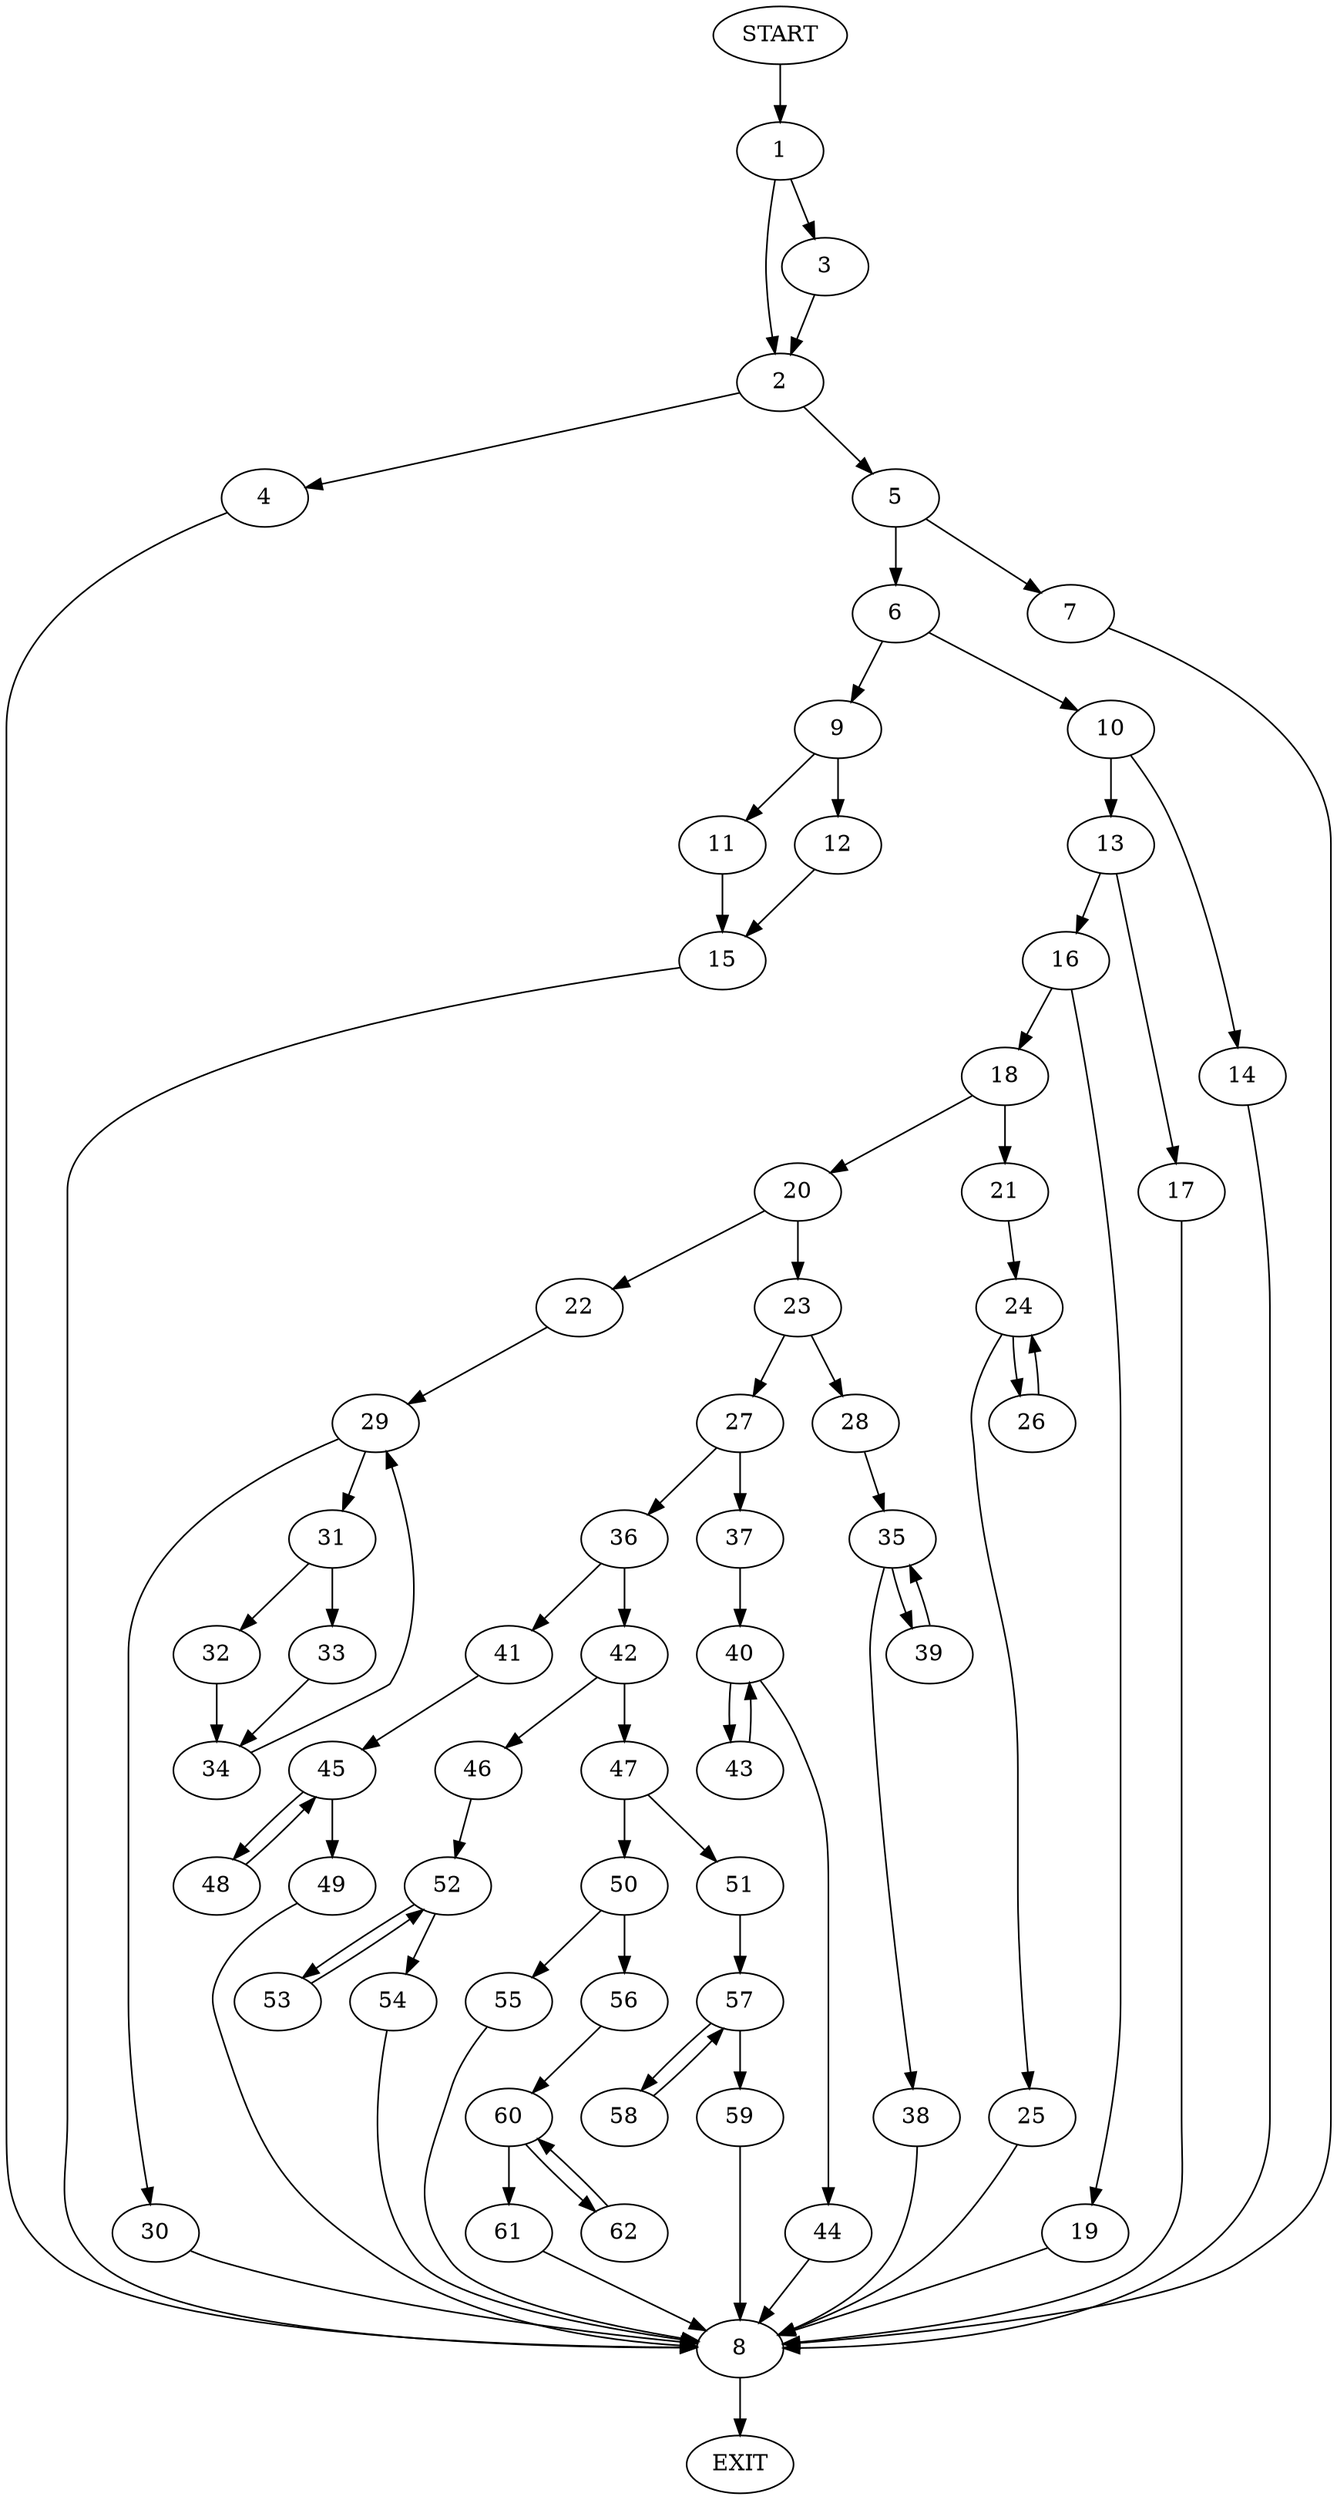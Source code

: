 digraph {
0 [label="START"]
63 [label="EXIT"]
0 -> 1
1 -> 2
1 -> 3
2 -> 4
2 -> 5
3 -> 2
5 -> 6
5 -> 7
4 -> 8
8 -> 63
6 -> 9
6 -> 10
7 -> 8
9 -> 11
9 -> 12
10 -> 13
10 -> 14
11 -> 15
12 -> 15
15 -> 8
13 -> 16
13 -> 17
14 -> 8
16 -> 18
16 -> 19
17 -> 8
19 -> 8
18 -> 20
18 -> 21
20 -> 22
20 -> 23
21 -> 24
24 -> 25
24 -> 26
25 -> 8
26 -> 24
23 -> 27
23 -> 28
22 -> 29
29 -> 30
29 -> 31
31 -> 32
31 -> 33
30 -> 8
32 -> 34
33 -> 34
34 -> 29
28 -> 35
27 -> 36
27 -> 37
35 -> 38
35 -> 39
39 -> 35
38 -> 8
37 -> 40
36 -> 41
36 -> 42
40 -> 43
40 -> 44
44 -> 8
43 -> 40
41 -> 45
42 -> 46
42 -> 47
45 -> 48
45 -> 49
48 -> 45
49 -> 8
47 -> 50
47 -> 51
46 -> 52
52 -> 53
52 -> 54
53 -> 52
54 -> 8
50 -> 55
50 -> 56
51 -> 57
57 -> 58
57 -> 59
58 -> 57
59 -> 8
55 -> 8
56 -> 60
60 -> 61
60 -> 62
62 -> 60
61 -> 8
}
